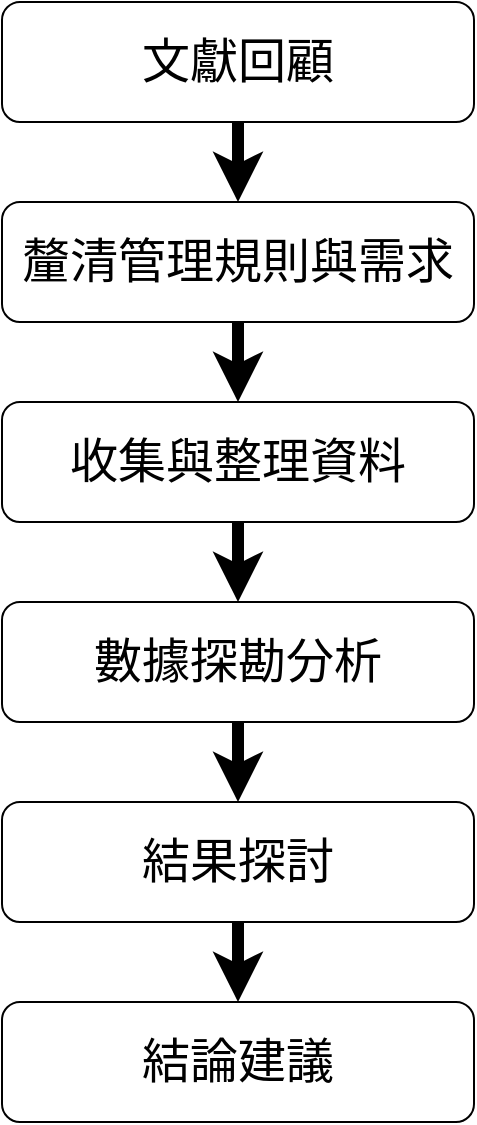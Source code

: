 <mxfile version="27.1.6">
  <diagram name="第 1 页" id="iNVu3DF28BnVYyFf7vwv">
    <mxGraphModel dx="983" dy="522" grid="1" gridSize="10" guides="1" tooltips="1" connect="1" arrows="1" fold="1" page="1" pageScale="1" pageWidth="827" pageHeight="1169" math="0" shadow="0">
      <root>
        <mxCell id="0" />
        <mxCell id="1" parent="0" />
        <mxCell id="7f0Ti8RrvrPzGYqnDvZj-1" style="edgeStyle=orthogonalEdgeStyle;rounded=0;orthogonalLoop=1;jettySize=auto;html=1;strokeWidth=6;" edge="1" parent="1" source="Ffa4UPVfKfl7aQGAIxgg-1" target="Ffa4UPVfKfl7aQGAIxgg-2">
          <mxGeometry relative="1" as="geometry" />
        </mxCell>
        <mxCell id="Ffa4UPVfKfl7aQGAIxgg-1" value="&lt;font style=&quot;font-size: 24px;&quot;&gt;文獻回顧&lt;/font&gt;" style="rounded=1;whiteSpace=wrap;html=1;" parent="1" vertex="1">
          <mxGeometry x="270" width="236" height="60" as="geometry" />
        </mxCell>
        <mxCell id="7f0Ti8RrvrPzGYqnDvZj-2" style="edgeStyle=orthogonalEdgeStyle;rounded=0;orthogonalLoop=1;jettySize=auto;html=1;strokeWidth=6;" edge="1" parent="1" source="Ffa4UPVfKfl7aQGAIxgg-2" target="Ffa4UPVfKfl7aQGAIxgg-3">
          <mxGeometry relative="1" as="geometry" />
        </mxCell>
        <mxCell id="Ffa4UPVfKfl7aQGAIxgg-2" value="&lt;font style=&quot;font-size: 24px;&quot;&gt;釐清管理規則與需求&lt;/font&gt;" style="rounded=1;whiteSpace=wrap;html=1;" parent="1" vertex="1">
          <mxGeometry x="270" y="100" width="236" height="60" as="geometry" />
        </mxCell>
        <mxCell id="7f0Ti8RrvrPzGYqnDvZj-3" style="edgeStyle=orthogonalEdgeStyle;rounded=0;orthogonalLoop=1;jettySize=auto;html=1;strokeWidth=6;" edge="1" parent="1" source="Ffa4UPVfKfl7aQGAIxgg-3" target="Ffa4UPVfKfl7aQGAIxgg-4">
          <mxGeometry relative="1" as="geometry" />
        </mxCell>
        <mxCell id="Ffa4UPVfKfl7aQGAIxgg-3" value="&lt;font style=&quot;font-size: 24px;&quot;&gt;收集與整理資料&lt;/font&gt;" style="rounded=1;whiteSpace=wrap;html=1;" parent="1" vertex="1">
          <mxGeometry x="270" y="200" width="236" height="60" as="geometry" />
        </mxCell>
        <mxCell id="7f0Ti8RrvrPzGYqnDvZj-4" style="edgeStyle=orthogonalEdgeStyle;rounded=0;orthogonalLoop=1;jettySize=auto;html=1;strokeWidth=6;" edge="1" parent="1" source="Ffa4UPVfKfl7aQGAIxgg-4" target="Ffa4UPVfKfl7aQGAIxgg-5">
          <mxGeometry relative="1" as="geometry" />
        </mxCell>
        <mxCell id="Ffa4UPVfKfl7aQGAIxgg-4" value="&lt;span style=&quot;font-size: 24px;&quot;&gt;數據探勘分析&lt;/span&gt;" style="rounded=1;whiteSpace=wrap;html=1;" parent="1" vertex="1">
          <mxGeometry x="270" y="300" width="236" height="60" as="geometry" />
        </mxCell>
        <mxCell id="7f0Ti8RrvrPzGYqnDvZj-5" style="edgeStyle=orthogonalEdgeStyle;rounded=0;orthogonalLoop=1;jettySize=auto;html=1;strokeWidth=6;" edge="1" parent="1" source="Ffa4UPVfKfl7aQGAIxgg-5" target="Ffa4UPVfKfl7aQGAIxgg-6">
          <mxGeometry relative="1" as="geometry" />
        </mxCell>
        <mxCell id="Ffa4UPVfKfl7aQGAIxgg-5" value="&lt;span style=&quot;font-size: 24px;&quot;&gt;結果探討&lt;/span&gt;" style="rounded=1;whiteSpace=wrap;html=1;" parent="1" vertex="1">
          <mxGeometry x="270" y="400" width="236" height="60" as="geometry" />
        </mxCell>
        <mxCell id="Ffa4UPVfKfl7aQGAIxgg-6" value="&lt;span style=&quot;font-size: 24px;&quot;&gt;結論建議&lt;/span&gt;" style="rounded=1;whiteSpace=wrap;html=1;" parent="1" vertex="1">
          <mxGeometry x="270" y="500" width="236" height="60" as="geometry" />
        </mxCell>
      </root>
    </mxGraphModel>
  </diagram>
</mxfile>

